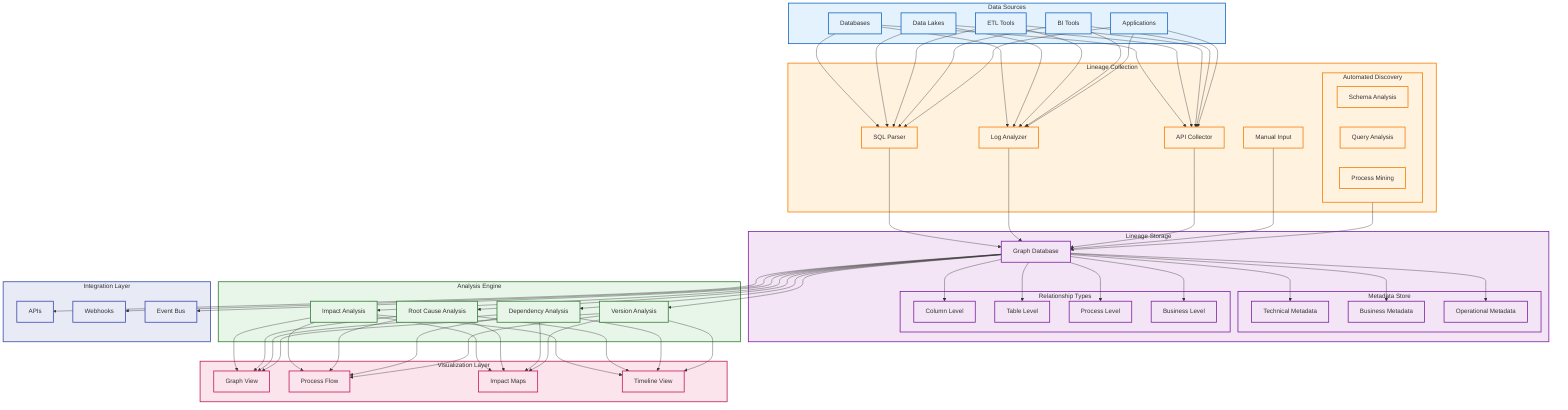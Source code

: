 graph TB
    %% Data Sources and Collectors
    subgraph Sources[Data Sources]
        S1[Databases]
        S2[Data Lakes]
        S3[ETL Tools]
        S4[BI Tools]
        S5[Applications]
    end

    %% Collection Methods
    subgraph Collection[Lineage Collection]
        C1[SQL Parser]
        C2[Log Analyzer]
        C3[API Collector]
        C4[Manual Input]
        
        subgraph AutoDiscovery[Automated Discovery]
            AD1[Schema Analysis]
            AD2[Query Analysis]
            AD3[Process Mining]
        end
    end

    %% Storage Layer
    subgraph Storage[Lineage Storage]
        G1[Graph Database]
        
        subgraph Metadata[Metadata Store]
            M1[Technical Metadata]
            M2[Business Metadata]
            M3[Operational Metadata]
        end
        
        subgraph Relationships[Relationship Types]
            R1[Column Level]
            R2[Table Level]
            R3[Process Level]
            R4[Business Level]
        end
    end

    %% Analysis Layer
    subgraph Analysis[Analysis Engine]
        A1[Impact Analysis]
        A2[Root Cause Analysis]
        A3[Dependency Analysis]
        A4[Version Analysis]
    end

    %% Visualization Layer
    subgraph Visualization[Visualization Layer]
        V1[Graph View]
        V2[Process Flow]
        V3[Impact Maps]
        V4[Timeline View]
    end

    %% Integration Layer
    subgraph Integration[Integration Layer]
        I1[APIs]
        I2[Webhooks]
        I3[Event Bus]
    end

    %% Connections
    S1 & S2 & S3 & S4 & S5 --> C1 & C2 & C3
    C1 & C2 & C3 & C4 --> G1
    AutoDiscovery --> G1
    
    G1 --> M1 & M2 & M3
    G1 --> R1 & R2 & R3 & R4
    
    G1 --> A1 & A2 & A3 & A4
    A1 & A2 & A3 & A4 --> V1 & V2 & V3 & V4
    
    G1 --> I1 & I2 & I3
    
    %% Styling
    classDef source fill:#e3f2fd,stroke:#1565c0,stroke-width:2px;
    classDef collection fill:#fff3e0,stroke:#f57c00,stroke-width:2px;
    classDef storage fill:#f3e5f5,stroke:#7b1fa2,stroke-width:2px;
    classDef analysis fill:#e8f5e9,stroke:#2e7d32,stroke-width:2px;
    classDef visualization fill:#fce4ec,stroke:#c2185b,stroke-width:2px;
    classDef integration fill:#e8eaf6,stroke:#3949ab,stroke-width:2px;
    
    class Sources,S1,S2,S3,S4,S5 source;
    class Collection,C1,C2,C3,C4,AutoDiscovery,AD1,AD2,AD3 collection;
    class Storage,G1,Metadata,M1,M2,M3,Relationships,R1,R2,R3,R4 storage;
    class Analysis,A1,A2,A3,A4 analysis;
    class Visualization,V1,V2,V3,V4 visualization;
    class Integration,I1,I2,I3 integration;